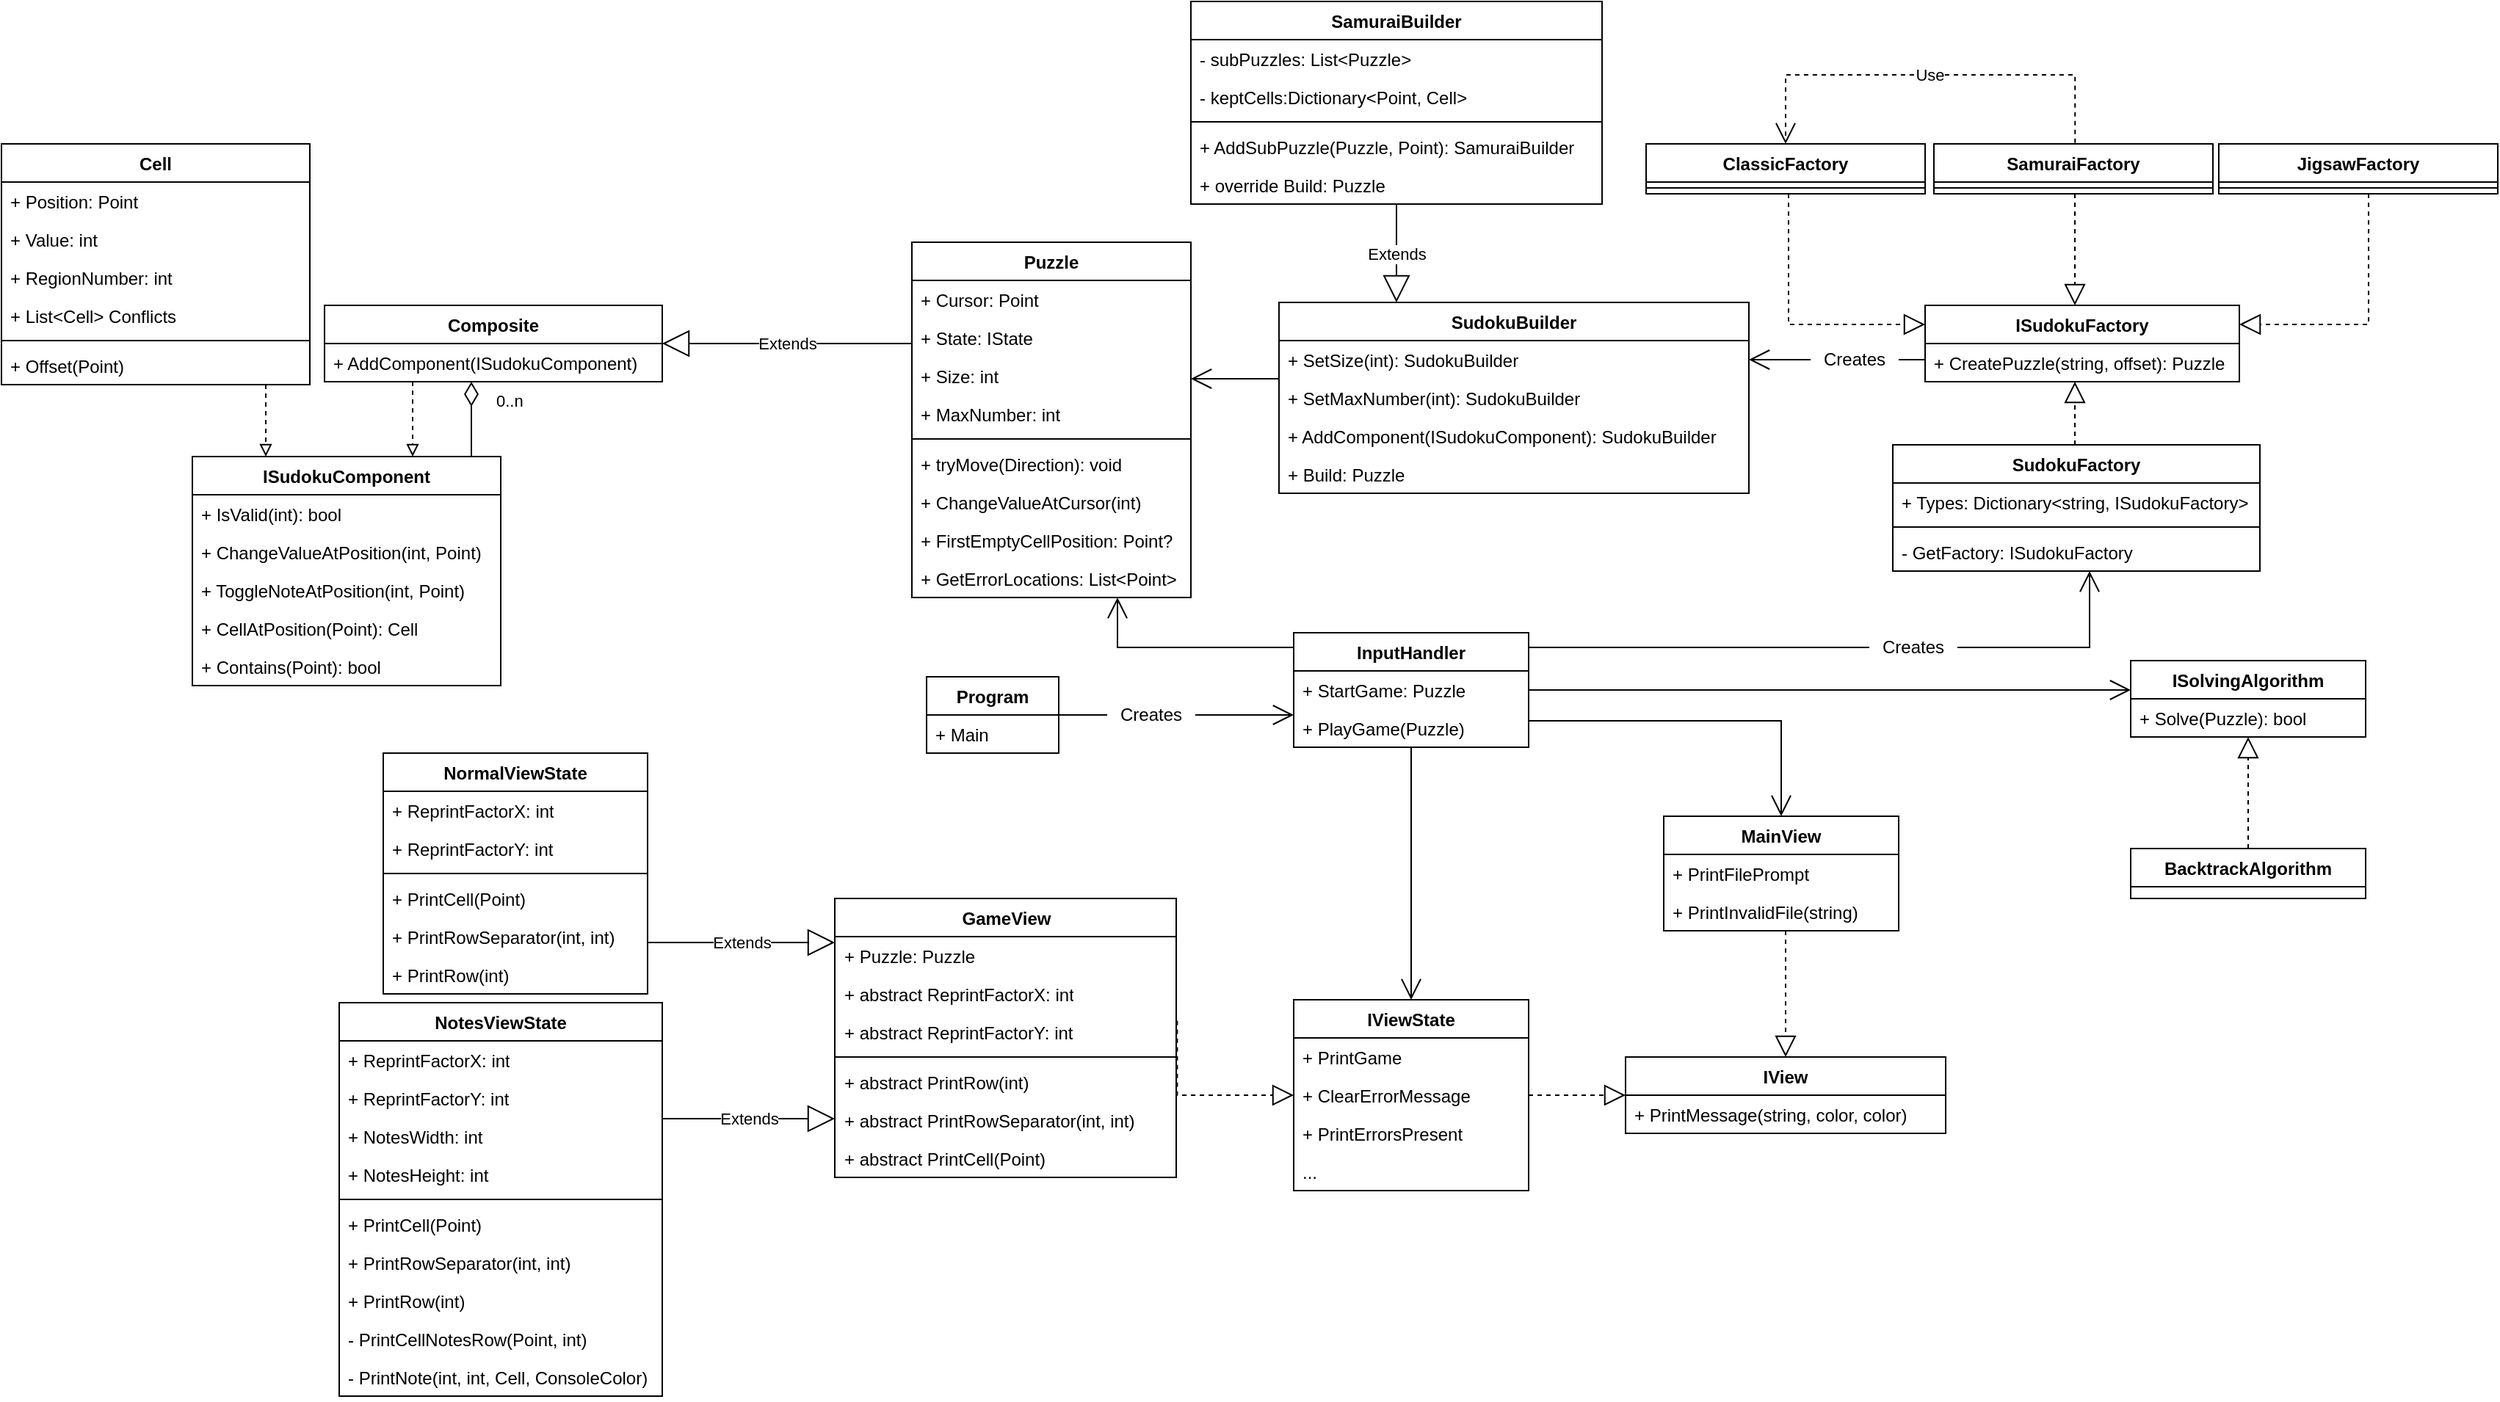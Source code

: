 <mxfile version="21.3.7" type="github">
  <diagram id="LWPgg448hWrqWxRHfcQB" name="Page-1">
    <mxGraphModel dx="1434" dy="782" grid="1" gridSize="10" guides="1" tooltips="1" connect="1" arrows="1" fold="1" page="1" pageScale="1" pageWidth="827" pageHeight="1169" math="0" shadow="0">
      <root>
        <mxCell id="0" />
        <mxCell id="1" parent="0" />
        <mxCell id="wv0B674s6KbmI-BLAxvP-12" style="edgeStyle=orthogonalEdgeStyle;rounded=0;orthogonalLoop=1;jettySize=auto;html=1;endArrow=block;endFill=0;dashed=1;" parent="1" source="wv0B674s6KbmI-BLAxvP-3" target="Mnu8iTpebLWT72f7KHoX-3" edge="1">
          <mxGeometry relative="1" as="geometry">
            <Array as="points">
              <mxPoint x="280" y="460" />
              <mxPoint x="280" y="460" />
            </Array>
          </mxGeometry>
        </mxCell>
        <mxCell id="wv0B674s6KbmI-BLAxvP-3" value="Cell" style="swimlane;fontStyle=1;align=center;verticalAlign=top;childLayout=stackLayout;horizontal=1;startSize=26;horizontalStack=0;resizeParent=1;resizeParentMax=0;resizeLast=0;collapsible=1;marginBottom=0;" parent="1" vertex="1">
          <mxGeometry x="100" y="257" width="210" height="164" as="geometry" />
        </mxCell>
        <mxCell id="wv0B674s6KbmI-BLAxvP-34" value="+ Position: Point" style="text;strokeColor=none;fillColor=none;align=left;verticalAlign=top;spacingLeft=4;spacingRight=4;overflow=hidden;rotatable=0;points=[[0,0.5],[1,0.5]];portConstraint=eastwest;" parent="wv0B674s6KbmI-BLAxvP-3" vertex="1">
          <mxGeometry y="26" width="210" height="26" as="geometry" />
        </mxCell>
        <mxCell id="wv0B674s6KbmI-BLAxvP-4" value="+ Value: int" style="text;strokeColor=none;fillColor=none;align=left;verticalAlign=top;spacingLeft=4;spacingRight=4;overflow=hidden;rotatable=0;points=[[0,0.5],[1,0.5]];portConstraint=eastwest;" parent="wv0B674s6KbmI-BLAxvP-3" vertex="1">
          <mxGeometry y="52" width="210" height="26" as="geometry" />
        </mxCell>
        <mxCell id="Mnu8iTpebLWT72f7KHoX-54" value="+ RegionNumber: int" style="text;strokeColor=none;fillColor=none;align=left;verticalAlign=top;spacingLeft=4;spacingRight=4;overflow=hidden;rotatable=0;points=[[0,0.5],[1,0.5]];portConstraint=eastwest;" parent="wv0B674s6KbmI-BLAxvP-3" vertex="1">
          <mxGeometry y="78" width="210" height="26" as="geometry" />
        </mxCell>
        <mxCell id="Mnu8iTpebLWT72f7KHoX-55" value="+ List&lt;Cell&gt; Conflicts" style="text;strokeColor=none;fillColor=none;align=left;verticalAlign=top;spacingLeft=4;spacingRight=4;overflow=hidden;rotatable=0;points=[[0,0.5],[1,0.5]];portConstraint=eastwest;" parent="wv0B674s6KbmI-BLAxvP-3" vertex="1">
          <mxGeometry y="104" width="210" height="26" as="geometry" />
        </mxCell>
        <mxCell id="wv0B674s6KbmI-BLAxvP-5" value="" style="line;strokeWidth=1;fillColor=none;align=left;verticalAlign=middle;spacingTop=-1;spacingLeft=3;spacingRight=3;rotatable=0;labelPosition=right;points=[];portConstraint=eastwest;strokeColor=inherit;" parent="wv0B674s6KbmI-BLAxvP-3" vertex="1">
          <mxGeometry y="130" width="210" height="8" as="geometry" />
        </mxCell>
        <mxCell id="7_aqRoc3MftlOMD9AZgL-31" value="+ Offset(Point)" style="text;strokeColor=none;fillColor=none;align=left;verticalAlign=top;spacingLeft=4;spacingRight=4;overflow=hidden;rotatable=0;points=[[0,0.5],[1,0.5]];portConstraint=eastwest;" parent="wv0B674s6KbmI-BLAxvP-3" vertex="1">
          <mxGeometry y="138" width="210" height="26" as="geometry" />
        </mxCell>
        <mxCell id="wv0B674s6KbmI-BLAxvP-18" style="edgeStyle=orthogonalEdgeStyle;rounded=0;orthogonalLoop=1;jettySize=auto;html=1;dashed=1;endArrow=block;endFill=0;" parent="1" source="wv0B674s6KbmI-BLAxvP-14" target="Mnu8iTpebLWT72f7KHoX-3" edge="1">
          <mxGeometry relative="1" as="geometry">
            <Array as="points">
              <mxPoint x="380" y="430" />
              <mxPoint x="380" y="430" />
            </Array>
          </mxGeometry>
        </mxCell>
        <mxCell id="wv0B674s6KbmI-BLAxvP-14" value="Composite" style="swimlane;fontStyle=1;align=center;verticalAlign=top;childLayout=stackLayout;horizontal=1;startSize=26;horizontalStack=0;resizeParent=1;resizeParentMax=0;resizeLast=0;collapsible=1;marginBottom=0;" parent="1" vertex="1">
          <mxGeometry x="320" y="367" width="230" height="52" as="geometry" />
        </mxCell>
        <mxCell id="Mnu8iTpebLWT72f7KHoX-51" value="+ AddComponent(ISudokuComponent)" style="text;strokeColor=none;fillColor=none;align=left;verticalAlign=top;spacingLeft=4;spacingRight=4;overflow=hidden;rotatable=0;points=[[0,0.5],[1,0.5]];portConstraint=eastwest;" parent="wv0B674s6KbmI-BLAxvP-14" vertex="1">
          <mxGeometry y="26" width="230" height="26" as="geometry" />
        </mxCell>
        <mxCell id="wv0B674s6KbmI-BLAxvP-26" value="Puzzle" style="swimlane;fontStyle=1;align=center;verticalAlign=top;childLayout=stackLayout;horizontal=1;startSize=26;horizontalStack=0;resizeParent=1;resizeParentMax=0;resizeLast=0;collapsible=1;marginBottom=0;" parent="1" vertex="1">
          <mxGeometry x="720" y="324" width="190" height="242" as="geometry" />
        </mxCell>
        <mxCell id="wv0B674s6KbmI-BLAxvP-27" value="+ Cursor: Point" style="text;strokeColor=none;fillColor=none;align=left;verticalAlign=top;spacingLeft=4;spacingRight=4;overflow=hidden;rotatable=0;points=[[0,0.5],[1,0.5]];portConstraint=eastwest;" parent="wv0B674s6KbmI-BLAxvP-26" vertex="1">
          <mxGeometry y="26" width="190" height="26" as="geometry" />
        </mxCell>
        <mxCell id="itnUqNmYD6HMZ3Aa02fd-5" value="+ State: IState" style="text;strokeColor=none;fillColor=none;align=left;verticalAlign=top;spacingLeft=4;spacingRight=4;overflow=hidden;rotatable=0;points=[[0,0.5],[1,0.5]];portConstraint=eastwest;" parent="wv0B674s6KbmI-BLAxvP-26" vertex="1">
          <mxGeometry y="52" width="190" height="26" as="geometry" />
        </mxCell>
        <mxCell id="Mnu8iTpebLWT72f7KHoX-17" value="+ Size: int" style="text;strokeColor=none;fillColor=none;align=left;verticalAlign=top;spacingLeft=4;spacingRight=4;overflow=hidden;rotatable=0;points=[[0,0.5],[1,0.5]];portConstraint=eastwest;" parent="wv0B674s6KbmI-BLAxvP-26" vertex="1">
          <mxGeometry y="78" width="190" height="26" as="geometry" />
        </mxCell>
        <mxCell id="7_aqRoc3MftlOMD9AZgL-27" value="+ MaxNumber: int" style="text;strokeColor=none;fillColor=none;align=left;verticalAlign=top;spacingLeft=4;spacingRight=4;overflow=hidden;rotatable=0;points=[[0,0.5],[1,0.5]];portConstraint=eastwest;" parent="wv0B674s6KbmI-BLAxvP-26" vertex="1">
          <mxGeometry y="104" width="190" height="26" as="geometry" />
        </mxCell>
        <mxCell id="wv0B674s6KbmI-BLAxvP-28" value="" style="line;strokeWidth=1;fillColor=none;align=left;verticalAlign=middle;spacingTop=-1;spacingLeft=3;spacingRight=3;rotatable=0;labelPosition=right;points=[];portConstraint=eastwest;strokeColor=inherit;" parent="wv0B674s6KbmI-BLAxvP-26" vertex="1">
          <mxGeometry y="130" width="190" height="8" as="geometry" />
        </mxCell>
        <mxCell id="wv0B674s6KbmI-BLAxvP-32" value="+ tryMove(Direction): void" style="text;strokeColor=none;fillColor=none;align=left;verticalAlign=top;spacingLeft=4;spacingRight=4;overflow=hidden;rotatable=0;points=[[0,0.5],[1,0.5]];portConstraint=eastwest;" parent="wv0B674s6KbmI-BLAxvP-26" vertex="1">
          <mxGeometry y="138" width="190" height="26" as="geometry" />
        </mxCell>
        <mxCell id="wv0B674s6KbmI-BLAxvP-29" value="+ ChangeValueAtCursor(int)" style="text;strokeColor=none;fillColor=none;align=left;verticalAlign=top;spacingLeft=4;spacingRight=4;overflow=hidden;rotatable=0;points=[[0,0.5],[1,0.5]];portConstraint=eastwest;" parent="wv0B674s6KbmI-BLAxvP-26" vertex="1">
          <mxGeometry y="164" width="190" height="26" as="geometry" />
        </mxCell>
        <mxCell id="Mnu8iTpebLWT72f7KHoX-15" value="+ FirstEmptyCellPosition: Point?" style="text;strokeColor=none;fillColor=none;align=left;verticalAlign=top;spacingLeft=4;spacingRight=4;overflow=hidden;rotatable=0;points=[[0,0.5],[1,0.5]];portConstraint=eastwest;" parent="wv0B674s6KbmI-BLAxvP-26" vertex="1">
          <mxGeometry y="190" width="190" height="26" as="geometry" />
        </mxCell>
        <mxCell id="7_aqRoc3MftlOMD9AZgL-29" value="+ GetErrorLocations: List&lt;Point&gt;" style="text;strokeColor=none;fillColor=none;align=left;verticalAlign=top;spacingLeft=4;spacingRight=4;overflow=hidden;rotatable=0;points=[[0,0.5],[1,0.5]];portConstraint=eastwest;" parent="wv0B674s6KbmI-BLAxvP-26" vertex="1">
          <mxGeometry y="216" width="190" height="26" as="geometry" />
        </mxCell>
        <mxCell id="wv0B674s6KbmI-BLAxvP-30" value="Extends" style="endArrow=block;endSize=16;endFill=0;html=1;rounded=0;edgeStyle=orthogonalEdgeStyle;" parent="1" source="wv0B674s6KbmI-BLAxvP-26" target="wv0B674s6KbmI-BLAxvP-14" edge="1">
          <mxGeometry width="160" relative="1" as="geometry">
            <mxPoint x="330" y="400" as="sourcePoint" />
            <mxPoint x="490" y="400" as="targetPoint" />
            <Array as="points">
              <mxPoint x="650" y="393" />
              <mxPoint x="650" y="393" />
            </Array>
          </mxGeometry>
        </mxCell>
        <mxCell id="wv0B674s6KbmI-BLAxvP-36" value="ClassicFactory" style="swimlane;fontStyle=1;align=center;verticalAlign=top;childLayout=stackLayout;horizontal=1;startSize=26;horizontalStack=0;resizeParent=1;resizeParentMax=0;resizeLast=0;collapsible=1;marginBottom=0;" parent="1" vertex="1">
          <mxGeometry x="1220" y="257" width="190" height="34" as="geometry" />
        </mxCell>
        <mxCell id="wv0B674s6KbmI-BLAxvP-38" value="" style="line;strokeWidth=1;fillColor=none;align=left;verticalAlign=middle;spacingTop=-1;spacingLeft=3;spacingRight=3;rotatable=0;labelPosition=right;points=[];portConstraint=eastwest;strokeColor=inherit;" parent="wv0B674s6KbmI-BLAxvP-36" vertex="1">
          <mxGeometry y="26" width="190" height="8" as="geometry" />
        </mxCell>
        <mxCell id="wv0B674s6KbmI-BLAxvP-40" value="SamuraiFactory" style="swimlane;fontStyle=1;align=center;verticalAlign=top;childLayout=stackLayout;horizontal=1;startSize=26;horizontalStack=0;resizeParent=1;resizeParentMax=0;resizeLast=0;collapsible=1;marginBottom=0;" parent="1" vertex="1">
          <mxGeometry x="1416" y="257" width="190" height="34" as="geometry" />
        </mxCell>
        <mxCell id="wv0B674s6KbmI-BLAxvP-41" value="" style="line;strokeWidth=1;fillColor=none;align=left;verticalAlign=middle;spacingTop=-1;spacingLeft=3;spacingRight=3;rotatable=0;labelPosition=right;points=[];portConstraint=eastwest;strokeColor=inherit;" parent="wv0B674s6KbmI-BLAxvP-40" vertex="1">
          <mxGeometry y="26" width="190" height="8" as="geometry" />
        </mxCell>
        <mxCell id="wv0B674s6KbmI-BLAxvP-43" value="JigsawFactory" style="swimlane;fontStyle=1;align=center;verticalAlign=top;childLayout=stackLayout;horizontal=1;startSize=26;horizontalStack=0;resizeParent=1;resizeParentMax=0;resizeLast=0;collapsible=1;marginBottom=0;" parent="1" vertex="1">
          <mxGeometry x="1610" y="257" width="190" height="34" as="geometry" />
        </mxCell>
        <mxCell id="wv0B674s6KbmI-BLAxvP-44" value="" style="line;strokeWidth=1;fillColor=none;align=left;verticalAlign=middle;spacingTop=-1;spacingLeft=3;spacingRight=3;rotatable=0;labelPosition=right;points=[];portConstraint=eastwest;strokeColor=inherit;" parent="wv0B674s6KbmI-BLAxvP-43" vertex="1">
          <mxGeometry y="26" width="190" height="8" as="geometry" />
        </mxCell>
        <mxCell id="wv0B674s6KbmI-BLAxvP-46" value="SudokuFactory" style="swimlane;fontStyle=1;align=center;verticalAlign=top;childLayout=stackLayout;horizontal=1;startSize=26;horizontalStack=0;resizeParent=1;resizeParentMax=0;resizeLast=0;collapsible=1;marginBottom=0;" parent="1" vertex="1">
          <mxGeometry x="1388" y="462" width="250" height="86" as="geometry" />
        </mxCell>
        <mxCell id="wv0B674s6KbmI-BLAxvP-47" value="+ Types: Dictionary&lt;string, ISudokuFactory&gt;" style="text;strokeColor=none;fillColor=none;align=left;verticalAlign=top;spacingLeft=4;spacingRight=4;overflow=hidden;rotatable=0;points=[[0,0.5],[1,0.5]];portConstraint=eastwest;" parent="wv0B674s6KbmI-BLAxvP-46" vertex="1">
          <mxGeometry y="26" width="250" height="26" as="geometry" />
        </mxCell>
        <mxCell id="wv0B674s6KbmI-BLAxvP-48" value="" style="line;strokeWidth=1;fillColor=none;align=left;verticalAlign=middle;spacingTop=-1;spacingLeft=3;spacingRight=3;rotatable=0;labelPosition=right;points=[];portConstraint=eastwest;strokeColor=inherit;" parent="wv0B674s6KbmI-BLAxvP-46" vertex="1">
          <mxGeometry y="52" width="250" height="8" as="geometry" />
        </mxCell>
        <mxCell id="wv0B674s6KbmI-BLAxvP-49" value="- GetFactory: ISudokuFactory" style="text;strokeColor=none;fillColor=none;align=left;verticalAlign=top;spacingLeft=4;spacingRight=4;overflow=hidden;rotatable=0;points=[[0,0.5],[1,0.5]];portConstraint=eastwest;" parent="wv0B674s6KbmI-BLAxvP-46" vertex="1">
          <mxGeometry y="60" width="250" height="26" as="geometry" />
        </mxCell>
        <mxCell id="Mnu8iTpebLWT72f7KHoX-3" value="ISudokuComponent" style="swimlane;fontStyle=1;align=center;verticalAlign=top;childLayout=stackLayout;horizontal=1;startSize=26;horizontalStack=0;resizeParent=1;resizeParentMax=0;resizeLast=0;collapsible=1;marginBottom=0;strokeColor=default;" parent="1" vertex="1">
          <mxGeometry x="230" y="470" width="210" height="156" as="geometry">
            <mxRectangle x="530" y="160" width="150" height="40" as="alternateBounds" />
          </mxGeometry>
        </mxCell>
        <mxCell id="Mnu8iTpebLWT72f7KHoX-6" value="+ IsValid(int): bool" style="text;strokeColor=none;fillColor=none;align=left;verticalAlign=top;spacingLeft=4;spacingRight=4;overflow=hidden;rotatable=0;points=[[0,0.5],[1,0.5]];portConstraint=eastwest;" parent="Mnu8iTpebLWT72f7KHoX-3" vertex="1">
          <mxGeometry y="26" width="210" height="26" as="geometry" />
        </mxCell>
        <mxCell id="Mnu8iTpebLWT72f7KHoX-11" value="+ ChangeValueAtPosition(int, Point)" style="text;strokeColor=none;fillColor=none;align=left;verticalAlign=top;spacingLeft=4;spacingRight=4;overflow=hidden;rotatable=0;points=[[0,0.5],[1,0.5]];portConstraint=eastwest;" parent="Mnu8iTpebLWT72f7KHoX-3" vertex="1">
          <mxGeometry y="52" width="210" height="26" as="geometry" />
        </mxCell>
        <mxCell id="Mnu8iTpebLWT72f7KHoX-58" value="+ ToggleNoteAtPosition(int, Point)" style="text;strokeColor=none;fillColor=none;align=left;verticalAlign=top;spacingLeft=4;spacingRight=4;overflow=hidden;rotatable=0;points=[[0,0.5],[1,0.5]];portConstraint=eastwest;" parent="Mnu8iTpebLWT72f7KHoX-3" vertex="1">
          <mxGeometry y="78" width="210" height="26" as="geometry" />
        </mxCell>
        <mxCell id="Mnu8iTpebLWT72f7KHoX-13" value="+ CellAtPosition(Point): Cell" style="text;strokeColor=none;fillColor=none;align=left;verticalAlign=top;spacingLeft=4;spacingRight=4;overflow=hidden;rotatable=0;points=[[0,0.5],[1,0.5]];portConstraint=eastwest;" parent="Mnu8iTpebLWT72f7KHoX-3" vertex="1">
          <mxGeometry y="104" width="210" height="26" as="geometry" />
        </mxCell>
        <mxCell id="Mnu8iTpebLWT72f7KHoX-14" value="+ Contains(Point): bool" style="text;strokeColor=none;fillColor=none;align=left;verticalAlign=top;spacingLeft=4;spacingRight=4;overflow=hidden;rotatable=0;points=[[0,0.5],[1,0.5]];portConstraint=eastwest;" parent="Mnu8iTpebLWT72f7KHoX-3" vertex="1">
          <mxGeometry y="130" width="210" height="26" as="geometry" />
        </mxCell>
        <mxCell id="Mnu8iTpebLWT72f7KHoX-20" value="InputHandler" style="swimlane;fontStyle=1;align=center;verticalAlign=top;childLayout=stackLayout;horizontal=1;startSize=26;horizontalStack=0;resizeParent=1;resizeParentMax=0;resizeLast=0;collapsible=1;marginBottom=0;strokeColor=default;" parent="1" vertex="1">
          <mxGeometry x="980" y="590" width="160" height="78" as="geometry" />
        </mxCell>
        <mxCell id="Mnu8iTpebLWT72f7KHoX-23" value="+ StartGame: Puzzle" style="text;strokeColor=none;fillColor=none;align=left;verticalAlign=top;spacingLeft=4;spacingRight=4;overflow=hidden;rotatable=0;points=[[0,0.5],[1,0.5]];portConstraint=eastwest;" parent="Mnu8iTpebLWT72f7KHoX-20" vertex="1">
          <mxGeometry y="26" width="160" height="26" as="geometry" />
        </mxCell>
        <mxCell id="Mnu8iTpebLWT72f7KHoX-38" value="+ PlayGame(Puzzle)" style="text;strokeColor=none;fillColor=none;align=left;verticalAlign=top;spacingLeft=4;spacingRight=4;overflow=hidden;rotatable=0;points=[[0,0.5],[1,0.5]];portConstraint=eastwest;" parent="Mnu8iTpebLWT72f7KHoX-20" vertex="1">
          <mxGeometry y="52" width="160" height="26" as="geometry" />
        </mxCell>
        <mxCell id="Mnu8iTpebLWT72f7KHoX-24" value="" style="endArrow=none;html=1;endSize=12;startArrow=diamondThin;startSize=14;startFill=0;edgeStyle=orthogonalEdgeStyle;rounded=0;endFill=0;" parent="1" source="wv0B674s6KbmI-BLAxvP-14" target="Mnu8iTpebLWT72f7KHoX-3" edge="1">
          <mxGeometry relative="1" as="geometry">
            <mxPoint x="520" y="290" as="sourcePoint" />
            <mxPoint x="680" y="290" as="targetPoint" />
            <Array as="points">
              <mxPoint x="420" y="440" />
              <mxPoint x="420" y="440" />
            </Array>
          </mxGeometry>
        </mxCell>
        <mxCell id="Mnu8iTpebLWT72f7KHoX-25" value="0..n" style="edgeLabel;resizable=0;html=1;align=left;verticalAlign=top;strokeColor=default;" parent="Mnu8iTpebLWT72f7KHoX-24" connectable="0" vertex="1">
          <mxGeometry x="-1" relative="1" as="geometry">
            <mxPoint x="15" as="offset" />
          </mxGeometry>
        </mxCell>
        <mxCell id="Mnu8iTpebLWT72f7KHoX-27" value="Program" style="swimlane;fontStyle=1;align=center;verticalAlign=top;childLayout=stackLayout;horizontal=1;startSize=26;horizontalStack=0;resizeParent=1;resizeParentMax=0;resizeLast=0;collapsible=1;marginBottom=0;strokeColor=default;" parent="1" vertex="1">
          <mxGeometry x="730" y="620" width="90" height="52" as="geometry" />
        </mxCell>
        <mxCell id="Mnu8iTpebLWT72f7KHoX-30" value="+ Main" style="text;strokeColor=none;fillColor=none;align=left;verticalAlign=top;spacingLeft=4;spacingRight=4;overflow=hidden;rotatable=0;points=[[0,0.5],[1,0.5]];portConstraint=eastwest;" parent="Mnu8iTpebLWT72f7KHoX-27" vertex="1">
          <mxGeometry y="26" width="90" height="26" as="geometry" />
        </mxCell>
        <mxCell id="Mnu8iTpebLWT72f7KHoX-31" value="" style="endArrow=open;endFill=1;endSize=12;html=1;rounded=0;edgeStyle=orthogonalEdgeStyle;startArrow=none;" parent="1" source="Mnu8iTpebLWT72f7KHoX-32" target="Mnu8iTpebLWT72f7KHoX-20" edge="1">
          <mxGeometry width="160" relative="1" as="geometry">
            <mxPoint x="853" y="408" as="sourcePoint" />
            <mxPoint x="1013" y="408" as="targetPoint" />
            <Array as="points">
              <mxPoint x="950" y="646" />
              <mxPoint x="950" y="646" />
            </Array>
          </mxGeometry>
        </mxCell>
        <mxCell id="Mnu8iTpebLWT72f7KHoX-32" value="Creates" style="text;html=1;strokeColor=none;fillColor=none;align=center;verticalAlign=middle;whiteSpace=wrap;rounded=0;" parent="1" vertex="1">
          <mxGeometry x="853" y="631" width="60" height="30" as="geometry" />
        </mxCell>
        <mxCell id="Mnu8iTpebLWT72f7KHoX-33" value="" style="endArrow=none;endFill=1;endSize=12;html=1;rounded=0;edgeStyle=orthogonalEdgeStyle;" parent="1" source="Mnu8iTpebLWT72f7KHoX-27" target="Mnu8iTpebLWT72f7KHoX-32" edge="1">
          <mxGeometry width="160" relative="1" as="geometry">
            <mxPoint x="820.0" y="646" as="sourcePoint" />
            <mxPoint x="943" y="646" as="targetPoint" />
          </mxGeometry>
        </mxCell>
        <mxCell id="Mnu8iTpebLWT72f7KHoX-34" value="" style="endArrow=open;endFill=1;endSize=12;html=1;rounded=0;edgeStyle=orthogonalEdgeStyle;startArrow=none;" parent="1" source="Mnu8iTpebLWT72f7KHoX-35" target="wv0B674s6KbmI-BLAxvP-46" edge="1">
          <mxGeometry width="160" relative="1" as="geometry">
            <mxPoint x="915" y="347" as="sourcePoint" />
            <mxPoint x="1020" y="585" as="targetPoint" />
            <Array as="points">
              <mxPoint x="1522" y="600" />
            </Array>
          </mxGeometry>
        </mxCell>
        <mxCell id="Mnu8iTpebLWT72f7KHoX-35" value="Creates" style="text;html=1;strokeColor=none;fillColor=none;align=center;verticalAlign=middle;whiteSpace=wrap;rounded=0;" parent="1" vertex="1">
          <mxGeometry x="1372" y="585" width="60" height="30" as="geometry" />
        </mxCell>
        <mxCell id="Mnu8iTpebLWT72f7KHoX-36" value="" style="endArrow=none;endFill=1;endSize=12;html=1;rounded=0;edgeStyle=orthogonalEdgeStyle;" parent="1" source="Mnu8iTpebLWT72f7KHoX-20" target="Mnu8iTpebLWT72f7KHoX-35" edge="1">
          <mxGeometry width="160" relative="1" as="geometry">
            <mxPoint x="720" y="585" as="sourcePoint" />
            <mxPoint x="843" y="585" as="targetPoint" />
            <Array as="points">
              <mxPoint x="1270" y="600" />
              <mxPoint x="1270" y="600" />
            </Array>
          </mxGeometry>
        </mxCell>
        <mxCell id="Mnu8iTpebLWT72f7KHoX-39" value="ISudokuFactory" style="swimlane;fontStyle=1;align=center;verticalAlign=top;childLayout=stackLayout;horizontal=1;startSize=26;horizontalStack=0;resizeParent=1;resizeParentMax=0;resizeLast=0;collapsible=1;marginBottom=0;strokeColor=default;" parent="1" vertex="1">
          <mxGeometry x="1410" y="367" width="214" height="52" as="geometry" />
        </mxCell>
        <mxCell id="Mnu8iTpebLWT72f7KHoX-42" value="+ CreatePuzzle(string, offset): Puzzle" style="text;strokeColor=none;fillColor=none;align=left;verticalAlign=top;spacingLeft=4;spacingRight=4;overflow=hidden;rotatable=0;points=[[0,0.5],[1,0.5]];portConstraint=eastwest;" parent="Mnu8iTpebLWT72f7KHoX-39" vertex="1">
          <mxGeometry y="26" width="214" height="26" as="geometry" />
        </mxCell>
        <mxCell id="Mnu8iTpebLWT72f7KHoX-43" value="" style="endArrow=block;dashed=1;endFill=0;endSize=12;html=1;rounded=0;edgeStyle=orthogonalEdgeStyle;" parent="1" source="wv0B674s6KbmI-BLAxvP-46" target="Mnu8iTpebLWT72f7KHoX-39" edge="1">
          <mxGeometry width="160" relative="1" as="geometry">
            <mxPoint x="1392" y="390" as="sourcePoint" />
            <mxPoint x="1552" y="390" as="targetPoint" />
            <Array as="points">
              <mxPoint x="1512" y="440" />
              <mxPoint x="1512" y="440" />
            </Array>
          </mxGeometry>
        </mxCell>
        <mxCell id="Mnu8iTpebLWT72f7KHoX-44" value="" style="endArrow=block;dashed=1;endFill=0;endSize=12;html=1;rounded=0;edgeStyle=orthogonalEdgeStyle;" parent="1" source="wv0B674s6KbmI-BLAxvP-36" target="Mnu8iTpebLWT72f7KHoX-39" edge="1">
          <mxGeometry width="160" relative="1" as="geometry">
            <mxPoint x="1523" y="472" as="sourcePoint" />
            <mxPoint x="1523" y="247" as="targetPoint" />
            <Array as="points">
              <mxPoint x="1317" y="380" />
            </Array>
          </mxGeometry>
        </mxCell>
        <mxCell id="Mnu8iTpebLWT72f7KHoX-45" value="" style="endArrow=block;dashed=1;endFill=0;endSize=12;html=1;rounded=0;edgeStyle=orthogonalEdgeStyle;" parent="1" source="wv0B674s6KbmI-BLAxvP-40" target="Mnu8iTpebLWT72f7KHoX-39" edge="1">
          <mxGeometry width="160" relative="1" as="geometry">
            <mxPoint x="1327" y="301" as="sourcePoint" />
            <mxPoint x="1437" y="390.0" as="targetPoint" />
            <Array as="points">
              <mxPoint x="1512" y="330" />
              <mxPoint x="1512" y="330" />
            </Array>
          </mxGeometry>
        </mxCell>
        <mxCell id="Mnu8iTpebLWT72f7KHoX-46" value="" style="endArrow=block;dashed=1;endFill=0;endSize=12;html=1;rounded=0;edgeStyle=orthogonalEdgeStyle;" parent="1" source="wv0B674s6KbmI-BLAxvP-43" target="Mnu8iTpebLWT72f7KHoX-39" edge="1">
          <mxGeometry width="160" relative="1" as="geometry">
            <mxPoint x="1327" y="301" as="sourcePoint" />
            <mxPoint x="1437" y="390.0" as="targetPoint" />
            <Array as="points">
              <mxPoint x="1712" y="380" />
            </Array>
          </mxGeometry>
        </mxCell>
        <mxCell id="Mnu8iTpebLWT72f7KHoX-47" value="" style="endArrow=open;endFill=1;endSize=12;html=1;rounded=0;edgeStyle=orthogonalEdgeStyle;startArrow=none;" parent="1" source="Mnu8iTpebLWT72f7KHoX-48" target="7_aqRoc3MftlOMD9AZgL-1" edge="1">
          <mxGeometry width="160" relative="1" as="geometry">
            <mxPoint x="538" y="105" as="sourcePoint" />
            <mxPoint x="1026" y="306" as="targetPoint" />
            <Array as="points">
              <mxPoint x="1030" y="404" />
              <mxPoint x="1030" y="404" />
            </Array>
          </mxGeometry>
        </mxCell>
        <mxCell id="Mnu8iTpebLWT72f7KHoX-48" value="Creates" style="text;html=1;strokeColor=none;fillColor=none;align=center;verticalAlign=middle;whiteSpace=wrap;rounded=0;" parent="1" vertex="1">
          <mxGeometry x="1332" y="389" width="60" height="30" as="geometry" />
        </mxCell>
        <mxCell id="Mnu8iTpebLWT72f7KHoX-49" value="" style="endArrow=none;endFill=1;endSize=12;html=1;rounded=0;edgeStyle=orthogonalEdgeStyle;" parent="1" source="Mnu8iTpebLWT72f7KHoX-39" target="Mnu8iTpebLWT72f7KHoX-48" edge="1">
          <mxGeometry width="160" relative="1" as="geometry">
            <mxPoint x="1172" y="404" as="sourcePoint" />
            <mxPoint x="900" y="343" as="targetPoint" />
            <Array as="points">
              <mxPoint x="1402" y="404" />
              <mxPoint x="1402" y="404" />
            </Array>
          </mxGeometry>
        </mxCell>
        <mxCell id="Mnu8iTpebLWT72f7KHoX-52" value="Use" style="endArrow=open;endSize=12;dashed=1;html=1;rounded=0;exitX=0.506;exitY=-0.019;exitDx=0;exitDy=0;entryX=0.5;entryY=0;entryDx=0;entryDy=0;edgeStyle=orthogonalEdgeStyle;exitPerimeter=0;" parent="1" source="wv0B674s6KbmI-BLAxvP-40" target="wv0B674s6KbmI-BLAxvP-36" edge="1">
          <mxGeometry width="160" relative="1" as="geometry">
            <mxPoint x="1462" y="180" as="sourcePoint" />
            <mxPoint x="1622" y="180" as="targetPoint" />
            <Array as="points">
              <mxPoint x="1512" y="210" />
              <mxPoint x="1315" y="210" />
            </Array>
          </mxGeometry>
        </mxCell>
        <mxCell id="vMuRzyCb3wxCv4aCkWNk-3" value="NormalViewState" style="swimlane;fontStyle=1;align=center;verticalAlign=top;childLayout=stackLayout;horizontal=1;startSize=26;horizontalStack=0;resizeParent=1;resizeParentMax=0;resizeLast=0;collapsible=1;marginBottom=0;whiteSpace=wrap;html=1;" parent="1" vertex="1">
          <mxGeometry x="360" y="672" width="180" height="164" as="geometry" />
        </mxCell>
        <mxCell id="vMuRzyCb3wxCv4aCkWNk-4" value="+ ReprintFactorX: int" style="text;strokeColor=none;fillColor=none;align=left;verticalAlign=top;spacingLeft=4;spacingRight=4;overflow=hidden;rotatable=0;points=[[0,0.5],[1,0.5]];portConstraint=eastwest;whiteSpace=wrap;html=1;" parent="vMuRzyCb3wxCv4aCkWNk-3" vertex="1">
          <mxGeometry y="26" width="180" height="26" as="geometry" />
        </mxCell>
        <mxCell id="vMuRzyCb3wxCv4aCkWNk-8" value="+ ReprintFactorY: int" style="text;strokeColor=none;fillColor=none;align=left;verticalAlign=top;spacingLeft=4;spacingRight=4;overflow=hidden;rotatable=0;points=[[0,0.5],[1,0.5]];portConstraint=eastwest;whiteSpace=wrap;html=1;" parent="vMuRzyCb3wxCv4aCkWNk-3" vertex="1">
          <mxGeometry y="52" width="180" height="26" as="geometry" />
        </mxCell>
        <mxCell id="vMuRzyCb3wxCv4aCkWNk-5" value="" style="line;strokeWidth=1;fillColor=none;align=left;verticalAlign=middle;spacingTop=-1;spacingLeft=3;spacingRight=3;rotatable=0;labelPosition=right;points=[];portConstraint=eastwest;strokeColor=inherit;" parent="vMuRzyCb3wxCv4aCkWNk-3" vertex="1">
          <mxGeometry y="78" width="180" height="8" as="geometry" />
        </mxCell>
        <mxCell id="vMuRzyCb3wxCv4aCkWNk-6" value="+ PrintCell(Point)&lt;br&gt;" style="text;strokeColor=none;fillColor=none;align=left;verticalAlign=top;spacingLeft=4;spacingRight=4;overflow=hidden;rotatable=0;points=[[0,0.5],[1,0.5]];portConstraint=eastwest;whiteSpace=wrap;html=1;" parent="vMuRzyCb3wxCv4aCkWNk-3" vertex="1">
          <mxGeometry y="86" width="180" height="26" as="geometry" />
        </mxCell>
        <mxCell id="vMuRzyCb3wxCv4aCkWNk-9" value="+ PrintRowSeparator(int, int)" style="text;strokeColor=none;fillColor=none;align=left;verticalAlign=top;spacingLeft=4;spacingRight=4;overflow=hidden;rotatable=0;points=[[0,0.5],[1,0.5]];portConstraint=eastwest;whiteSpace=wrap;html=1;" parent="vMuRzyCb3wxCv4aCkWNk-3" vertex="1">
          <mxGeometry y="112" width="180" height="26" as="geometry" />
        </mxCell>
        <mxCell id="vMuRzyCb3wxCv4aCkWNk-10" value="+ PrintRow(int)" style="text;strokeColor=none;fillColor=none;align=left;verticalAlign=top;spacingLeft=4;spacingRight=4;overflow=hidden;rotatable=0;points=[[0,0.5],[1,0.5]];portConstraint=eastwest;whiteSpace=wrap;html=1;" parent="vMuRzyCb3wxCv4aCkWNk-3" vertex="1">
          <mxGeometry y="138" width="180" height="26" as="geometry" />
        </mxCell>
        <mxCell id="vMuRzyCb3wxCv4aCkWNk-11" value="NotesViewState" style="swimlane;fontStyle=1;align=center;verticalAlign=top;childLayout=stackLayout;horizontal=1;startSize=26;horizontalStack=0;resizeParent=1;resizeParentMax=0;resizeLast=0;collapsible=1;marginBottom=0;whiteSpace=wrap;html=1;" parent="1" vertex="1">
          <mxGeometry x="330" y="842" width="220" height="268" as="geometry" />
        </mxCell>
        <mxCell id="vMuRzyCb3wxCv4aCkWNk-12" value="+ ReprintFactorX: int" style="text;strokeColor=none;fillColor=none;align=left;verticalAlign=top;spacingLeft=4;spacingRight=4;overflow=hidden;rotatable=0;points=[[0,0.5],[1,0.5]];portConstraint=eastwest;whiteSpace=wrap;html=1;" parent="vMuRzyCb3wxCv4aCkWNk-11" vertex="1">
          <mxGeometry y="26" width="220" height="26" as="geometry" />
        </mxCell>
        <mxCell id="vMuRzyCb3wxCv4aCkWNk-13" value="+ ReprintFactorY: int" style="text;strokeColor=none;fillColor=none;align=left;verticalAlign=top;spacingLeft=4;spacingRight=4;overflow=hidden;rotatable=0;points=[[0,0.5],[1,0.5]];portConstraint=eastwest;whiteSpace=wrap;html=1;" parent="vMuRzyCb3wxCv4aCkWNk-11" vertex="1">
          <mxGeometry y="52" width="220" height="26" as="geometry" />
        </mxCell>
        <mxCell id="vMuRzyCb3wxCv4aCkWNk-18" value="+ NotesWidth: int&lt;span style=&quot;white-space: pre;&quot;&gt;&#x9;&lt;/span&gt;&lt;span style=&quot;white-space: pre;&quot;&gt;&#x9;&lt;/span&gt;" style="text;strokeColor=none;fillColor=none;align=left;verticalAlign=top;spacingLeft=4;spacingRight=4;overflow=hidden;rotatable=0;points=[[0,0.5],[1,0.5]];portConstraint=eastwest;whiteSpace=wrap;html=1;" parent="vMuRzyCb3wxCv4aCkWNk-11" vertex="1">
          <mxGeometry y="78" width="220" height="26" as="geometry" />
        </mxCell>
        <mxCell id="vMuRzyCb3wxCv4aCkWNk-19" value="+ NotesHeight: int" style="text;strokeColor=none;fillColor=none;align=left;verticalAlign=top;spacingLeft=4;spacingRight=4;overflow=hidden;rotatable=0;points=[[0,0.5],[1,0.5]];portConstraint=eastwest;whiteSpace=wrap;html=1;" parent="vMuRzyCb3wxCv4aCkWNk-11" vertex="1">
          <mxGeometry y="104" width="220" height="26" as="geometry" />
        </mxCell>
        <mxCell id="vMuRzyCb3wxCv4aCkWNk-14" value="" style="line;strokeWidth=1;fillColor=none;align=left;verticalAlign=middle;spacingTop=-1;spacingLeft=3;spacingRight=3;rotatable=0;labelPosition=right;points=[];portConstraint=eastwest;strokeColor=inherit;" parent="vMuRzyCb3wxCv4aCkWNk-11" vertex="1">
          <mxGeometry y="130" width="220" height="8" as="geometry" />
        </mxCell>
        <mxCell id="vMuRzyCb3wxCv4aCkWNk-15" value="+ PrintCell(Point)&lt;br&gt;" style="text;strokeColor=none;fillColor=none;align=left;verticalAlign=top;spacingLeft=4;spacingRight=4;overflow=hidden;rotatable=0;points=[[0,0.5],[1,0.5]];portConstraint=eastwest;whiteSpace=wrap;html=1;" parent="vMuRzyCb3wxCv4aCkWNk-11" vertex="1">
          <mxGeometry y="138" width="220" height="26" as="geometry" />
        </mxCell>
        <mxCell id="vMuRzyCb3wxCv4aCkWNk-16" value="+ PrintRowSeparator(int, int)" style="text;strokeColor=none;fillColor=none;align=left;verticalAlign=top;spacingLeft=4;spacingRight=4;overflow=hidden;rotatable=0;points=[[0,0.5],[1,0.5]];portConstraint=eastwest;whiteSpace=wrap;html=1;" parent="vMuRzyCb3wxCv4aCkWNk-11" vertex="1">
          <mxGeometry y="164" width="220" height="26" as="geometry" />
        </mxCell>
        <mxCell id="vMuRzyCb3wxCv4aCkWNk-17" value="+ PrintRow(int)" style="text;strokeColor=none;fillColor=none;align=left;verticalAlign=top;spacingLeft=4;spacingRight=4;overflow=hidden;rotatable=0;points=[[0,0.5],[1,0.5]];portConstraint=eastwest;whiteSpace=wrap;html=1;" parent="vMuRzyCb3wxCv4aCkWNk-11" vertex="1">
          <mxGeometry y="190" width="220" height="26" as="geometry" />
        </mxCell>
        <mxCell id="vMuRzyCb3wxCv4aCkWNk-20" value="- PrintCellNotesRow(Point, int)" style="text;strokeColor=none;fillColor=none;align=left;verticalAlign=top;spacingLeft=4;spacingRight=4;overflow=hidden;rotatable=0;points=[[0,0.5],[1,0.5]];portConstraint=eastwest;whiteSpace=wrap;html=1;" parent="vMuRzyCb3wxCv4aCkWNk-11" vertex="1">
          <mxGeometry y="216" width="220" height="26" as="geometry" />
        </mxCell>
        <mxCell id="vMuRzyCb3wxCv4aCkWNk-21" value="- PrintNote(int, int, Cell, ConsoleColor)" style="text;strokeColor=none;fillColor=none;align=left;verticalAlign=top;spacingLeft=4;spacingRight=4;overflow=hidden;rotatable=0;points=[[0,0.5],[1,0.5]];portConstraint=eastwest;whiteSpace=wrap;html=1;" parent="vMuRzyCb3wxCv4aCkWNk-11" vertex="1">
          <mxGeometry y="242" width="220" height="26" as="geometry" />
        </mxCell>
        <mxCell id="vMuRzyCb3wxCv4aCkWNk-24" value="" style="endArrow=open;endFill=1;endSize=12;html=1;rounded=0;edgeStyle=orthogonalEdgeStyle;startArrow=none;" parent="1" source="Mnu8iTpebLWT72f7KHoX-20" target="7_aqRoc3MftlOMD9AZgL-8" edge="1">
          <mxGeometry width="160" relative="1" as="geometry">
            <mxPoint x="1020" y="820" as="sourcePoint" />
            <mxPoint x="1020" y="890" as="targetPoint" />
            <Array as="points">
              <mxPoint x="1060" y="820" />
              <mxPoint x="1060" y="820" />
            </Array>
          </mxGeometry>
        </mxCell>
        <mxCell id="vMuRzyCb3wxCv4aCkWNk-28" value="" style="endArrow=block;dashed=1;endFill=0;endSize=12;html=1;rounded=0;edgeStyle=orthogonalEdgeStyle;" parent="1" source="7_aqRoc3MftlOMD9AZgL-8" target="7_aqRoc3MftlOMD9AZgL-15" edge="1">
          <mxGeometry width="160" relative="1" as="geometry">
            <mxPoint x="1052.12" y="889.3" as="sourcePoint" />
            <mxPoint x="1186" y="810" as="targetPoint" />
            <Array as="points" />
          </mxGeometry>
        </mxCell>
        <mxCell id="vMuRzyCb3wxCv4aCkWNk-30" value="GameView" style="swimlane;fontStyle=1;align=center;verticalAlign=top;childLayout=stackLayout;horizontal=1;startSize=26;horizontalStack=0;resizeParent=1;resizeParentMax=0;resizeLast=0;collapsible=1;marginBottom=0;whiteSpace=wrap;html=1;" parent="1" vertex="1">
          <mxGeometry x="667.5" y="771" width="232.5" height="190" as="geometry" />
        </mxCell>
        <mxCell id="vMuRzyCb3wxCv4aCkWNk-31" value="+ Puzzle: Puzzle" style="text;strokeColor=none;fillColor=none;align=left;verticalAlign=top;spacingLeft=4;spacingRight=4;overflow=hidden;rotatable=0;points=[[0,0.5],[1,0.5]];portConstraint=eastwest;whiteSpace=wrap;html=1;" parent="vMuRzyCb3wxCv4aCkWNk-30" vertex="1">
          <mxGeometry y="26" width="232.5" height="26" as="geometry" />
        </mxCell>
        <mxCell id="vMuRzyCb3wxCv4aCkWNk-32" value="+ abstract ReprintFactorX: int" style="text;strokeColor=none;fillColor=none;align=left;verticalAlign=top;spacingLeft=4;spacingRight=4;overflow=hidden;rotatable=0;points=[[0,0.5],[1,0.5]];portConstraint=eastwest;whiteSpace=wrap;html=1;" parent="vMuRzyCb3wxCv4aCkWNk-30" vertex="1">
          <mxGeometry y="52" width="232.5" height="26" as="geometry" />
        </mxCell>
        <mxCell id="vMuRzyCb3wxCv4aCkWNk-37" value="+ abstract ReprintFactorY: int" style="text;strokeColor=none;fillColor=none;align=left;verticalAlign=top;spacingLeft=4;spacingRight=4;overflow=hidden;rotatable=0;points=[[0,0.5],[1,0.5]];portConstraint=eastwest;whiteSpace=wrap;html=1;" parent="vMuRzyCb3wxCv4aCkWNk-30" vertex="1">
          <mxGeometry y="78" width="232.5" height="26" as="geometry" />
        </mxCell>
        <mxCell id="vMuRzyCb3wxCv4aCkWNk-33" value="" style="line;strokeWidth=1;fillColor=none;align=left;verticalAlign=middle;spacingTop=-1;spacingLeft=3;spacingRight=3;rotatable=0;labelPosition=right;points=[];portConstraint=eastwest;strokeColor=inherit;" parent="vMuRzyCb3wxCv4aCkWNk-30" vertex="1">
          <mxGeometry y="104" width="232.5" height="8" as="geometry" />
        </mxCell>
        <mxCell id="vMuRzyCb3wxCv4aCkWNk-34" value="+ abstract PrintRow(int)" style="text;strokeColor=none;fillColor=none;align=left;verticalAlign=top;spacingLeft=4;spacingRight=4;overflow=hidden;rotatable=0;points=[[0,0.5],[1,0.5]];portConstraint=eastwest;whiteSpace=wrap;html=1;" parent="vMuRzyCb3wxCv4aCkWNk-30" vertex="1">
          <mxGeometry y="112" width="232.5" height="26" as="geometry" />
        </mxCell>
        <mxCell id="vMuRzyCb3wxCv4aCkWNk-35" value="+ abstract PrintRowSeparator(int, int)" style="text;strokeColor=none;fillColor=none;align=left;verticalAlign=top;spacingLeft=4;spacingRight=4;overflow=hidden;rotatable=0;points=[[0,0.5],[1,0.5]];portConstraint=eastwest;whiteSpace=wrap;html=1;" parent="vMuRzyCb3wxCv4aCkWNk-30" vertex="1">
          <mxGeometry y="138" width="232.5" height="26" as="geometry" />
        </mxCell>
        <mxCell id="vMuRzyCb3wxCv4aCkWNk-36" value="+ abstract PrintCell(Point)" style="text;strokeColor=none;fillColor=none;align=left;verticalAlign=top;spacingLeft=4;spacingRight=4;overflow=hidden;rotatable=0;points=[[0,0.5],[1,0.5]];portConstraint=eastwest;whiteSpace=wrap;html=1;" parent="vMuRzyCb3wxCv4aCkWNk-30" vertex="1">
          <mxGeometry y="164" width="232.5" height="26" as="geometry" />
        </mxCell>
        <mxCell id="vMuRzyCb3wxCv4aCkWNk-38" value="Extends" style="endArrow=block;endSize=16;endFill=0;html=1;rounded=0;edgeStyle=orthogonalEdgeStyle;" parent="1" source="vMuRzyCb3wxCv4aCkWNk-3" target="vMuRzyCb3wxCv4aCkWNk-30" edge="1">
          <mxGeometry width="160" relative="1" as="geometry">
            <mxPoint x="770" y="921" as="sourcePoint" />
            <mxPoint x="930" y="921" as="targetPoint" />
            <Array as="points">
              <mxPoint x="650" y="801" />
              <mxPoint x="650" y="801" />
            </Array>
          </mxGeometry>
        </mxCell>
        <mxCell id="vMuRzyCb3wxCv4aCkWNk-39" value="Extends" style="endArrow=block;endSize=16;endFill=0;html=1;rounded=0;edgeStyle=orthogonalEdgeStyle;" parent="1" source="vMuRzyCb3wxCv4aCkWNk-11" target="vMuRzyCb3wxCv4aCkWNk-30" edge="1">
          <mxGeometry width="160" relative="1" as="geometry">
            <mxPoint x="746" y="1073" as="sourcePoint" />
            <mxPoint x="859" y="961" as="targetPoint" />
            <Array as="points">
              <mxPoint x="630" y="921" />
              <mxPoint x="630" y="921" />
            </Array>
          </mxGeometry>
        </mxCell>
        <mxCell id="vMuRzyCb3wxCv4aCkWNk-40" value="" style="endArrow=block;dashed=1;endFill=0;endSize=12;html=1;rounded=0;edgeStyle=orthogonalEdgeStyle;exitX=1.003;exitY=0.205;exitDx=0;exitDy=0;exitPerimeter=0;" parent="1" source="vMuRzyCb3wxCv4aCkWNk-37" target="7_aqRoc3MftlOMD9AZgL-8" edge="1">
          <mxGeometry width="160" relative="1" as="geometry">
            <mxPoint x="910" y="920" as="sourcePoint" />
            <mxPoint x="965" y="913" as="targetPoint" />
            <Array as="points">
              <mxPoint x="901" y="905" />
            </Array>
          </mxGeometry>
        </mxCell>
        <mxCell id="7_aqRoc3MftlOMD9AZgL-1" value="SudokuBuilder" style="swimlane;fontStyle=1;align=center;verticalAlign=top;childLayout=stackLayout;horizontal=1;startSize=26;horizontalStack=0;resizeParent=1;resizeParentMax=0;resizeLast=0;collapsible=1;marginBottom=0;whiteSpace=wrap;html=1;" parent="1" vertex="1">
          <mxGeometry x="970" y="365" width="320" height="130" as="geometry" />
        </mxCell>
        <mxCell id="7_aqRoc3MftlOMD9AZgL-4" value="+ SetSize(int): SudokuBuilder" style="text;strokeColor=none;fillColor=none;align=left;verticalAlign=top;spacingLeft=4;spacingRight=4;overflow=hidden;rotatable=0;points=[[0,0.5],[1,0.5]];portConstraint=eastwest;whiteSpace=wrap;html=1;" parent="7_aqRoc3MftlOMD9AZgL-1" vertex="1">
          <mxGeometry y="26" width="320" height="26" as="geometry" />
        </mxCell>
        <mxCell id="7_aqRoc3MftlOMD9AZgL-28" value="+ SetMaxNumber(int): SudokuBuilder" style="text;strokeColor=none;fillColor=none;align=left;verticalAlign=top;spacingLeft=4;spacingRight=4;overflow=hidden;rotatable=0;points=[[0,0.5],[1,0.5]];portConstraint=eastwest;whiteSpace=wrap;html=1;" parent="7_aqRoc3MftlOMD9AZgL-1" vertex="1">
          <mxGeometry y="52" width="320" height="26" as="geometry" />
        </mxCell>
        <mxCell id="7_aqRoc3MftlOMD9AZgL-6" value="+ AddComponent(ISudokuComponent): SudokuBuilder" style="text;strokeColor=none;fillColor=none;align=left;verticalAlign=top;spacingLeft=4;spacingRight=4;overflow=hidden;rotatable=0;points=[[0,0.5],[1,0.5]];portConstraint=eastwest;whiteSpace=wrap;html=1;" parent="7_aqRoc3MftlOMD9AZgL-1" vertex="1">
          <mxGeometry y="78" width="320" height="26" as="geometry" />
        </mxCell>
        <mxCell id="7_aqRoc3MftlOMD9AZgL-7" value="+ Build: Puzzle" style="text;strokeColor=none;fillColor=none;align=left;verticalAlign=top;spacingLeft=4;spacingRight=4;overflow=hidden;rotatable=0;points=[[0,0.5],[1,0.5]];portConstraint=eastwest;whiteSpace=wrap;html=1;" parent="7_aqRoc3MftlOMD9AZgL-1" vertex="1">
          <mxGeometry y="104" width="320" height="26" as="geometry" />
        </mxCell>
        <mxCell id="7_aqRoc3MftlOMD9AZgL-5" value="" style="endArrow=open;endFill=1;endSize=12;html=1;rounded=0;edgeStyle=orthogonalEdgeStyle;" parent="1" source="7_aqRoc3MftlOMD9AZgL-1" target="wv0B674s6KbmI-BLAxvP-26" edge="1">
          <mxGeometry width="160" relative="1" as="geometry">
            <mxPoint x="1090" y="350" as="sourcePoint" />
            <mxPoint x="1250" y="350" as="targetPoint" />
            <Array as="points">
              <mxPoint x="940" y="417" />
              <mxPoint x="940" y="417" />
            </Array>
          </mxGeometry>
        </mxCell>
        <mxCell id="7_aqRoc3MftlOMD9AZgL-8" value="IViewState" style="swimlane;fontStyle=1;align=center;verticalAlign=top;childLayout=stackLayout;horizontal=1;startSize=26;horizontalStack=0;resizeParent=1;resizeParentMax=0;resizeLast=0;collapsible=1;marginBottom=0;whiteSpace=wrap;html=1;" parent="1" vertex="1">
          <mxGeometry x="980" y="840" width="160" height="130" as="geometry" />
        </mxCell>
        <mxCell id="7_aqRoc3MftlOMD9AZgL-11" value="+ PrintGame" style="text;strokeColor=none;fillColor=none;align=left;verticalAlign=top;spacingLeft=4;spacingRight=4;overflow=hidden;rotatable=0;points=[[0,0.5],[1,0.5]];portConstraint=eastwest;whiteSpace=wrap;html=1;" parent="7_aqRoc3MftlOMD9AZgL-8" vertex="1">
          <mxGeometry y="26" width="160" height="26" as="geometry" />
        </mxCell>
        <mxCell id="7_aqRoc3MftlOMD9AZgL-12" value="+ ClearErrorMessage" style="text;strokeColor=none;fillColor=none;align=left;verticalAlign=top;spacingLeft=4;spacingRight=4;overflow=hidden;rotatable=0;points=[[0,0.5],[1,0.5]];portConstraint=eastwest;whiteSpace=wrap;html=1;" parent="7_aqRoc3MftlOMD9AZgL-8" vertex="1">
          <mxGeometry y="52" width="160" height="26" as="geometry" />
        </mxCell>
        <mxCell id="7_aqRoc3MftlOMD9AZgL-13" value="+ PrintErrorsPresent" style="text;strokeColor=none;fillColor=none;align=left;verticalAlign=top;spacingLeft=4;spacingRight=4;overflow=hidden;rotatable=0;points=[[0,0.5],[1,0.5]];portConstraint=eastwest;whiteSpace=wrap;html=1;" parent="7_aqRoc3MftlOMD9AZgL-8" vertex="1">
          <mxGeometry y="78" width="160" height="26" as="geometry" />
        </mxCell>
        <mxCell id="7_aqRoc3MftlOMD9AZgL-14" value="..." style="text;strokeColor=none;fillColor=none;align=left;verticalAlign=top;spacingLeft=4;spacingRight=4;overflow=hidden;rotatable=0;points=[[0,0.5],[1,0.5]];portConstraint=eastwest;whiteSpace=wrap;html=1;" parent="7_aqRoc3MftlOMD9AZgL-8" vertex="1">
          <mxGeometry y="104" width="160" height="26" as="geometry" />
        </mxCell>
        <mxCell id="7_aqRoc3MftlOMD9AZgL-15" value="IView" style="swimlane;fontStyle=1;align=center;verticalAlign=top;childLayout=stackLayout;horizontal=1;startSize=26;horizontalStack=0;resizeParent=1;resizeParentMax=0;resizeLast=0;collapsible=1;marginBottom=0;whiteSpace=wrap;html=1;" parent="1" vertex="1">
          <mxGeometry x="1206" y="879" width="218" height="52" as="geometry" />
        </mxCell>
        <mxCell id="7_aqRoc3MftlOMD9AZgL-18" value="+ PrintMessage(string, color, color)" style="text;strokeColor=none;fillColor=none;align=left;verticalAlign=top;spacingLeft=4;spacingRight=4;overflow=hidden;rotatable=0;points=[[0,0.5],[1,0.5]];portConstraint=eastwest;whiteSpace=wrap;html=1;" parent="7_aqRoc3MftlOMD9AZgL-15" vertex="1">
          <mxGeometry y="26" width="218" height="26" as="geometry" />
        </mxCell>
        <mxCell id="7_aqRoc3MftlOMD9AZgL-19" value="" style="endArrow=open;endFill=1;endSize=12;html=1;rounded=0;edgeStyle=orthogonalEdgeStyle;" parent="1" source="Mnu8iTpebLWT72f7KHoX-20" target="wv0B674s6KbmI-BLAxvP-26" edge="1">
          <mxGeometry width="160" relative="1" as="geometry">
            <mxPoint x="910" y="580" as="sourcePoint" />
            <mxPoint x="1070" y="580" as="targetPoint" />
            <Array as="points">
              <mxPoint x="860" y="600" />
            </Array>
          </mxGeometry>
        </mxCell>
        <mxCell id="7_aqRoc3MftlOMD9AZgL-20" value="MainView" style="swimlane;fontStyle=1;align=center;verticalAlign=top;childLayout=stackLayout;horizontal=1;startSize=26;horizontalStack=0;resizeParent=1;resizeParentMax=0;resizeLast=0;collapsible=1;marginBottom=0;whiteSpace=wrap;html=1;" parent="1" vertex="1">
          <mxGeometry x="1232" y="715" width="160" height="78" as="geometry" />
        </mxCell>
        <mxCell id="7_aqRoc3MftlOMD9AZgL-23" value="+ PrintFilePrompt" style="text;strokeColor=none;fillColor=none;align=left;verticalAlign=top;spacingLeft=4;spacingRight=4;overflow=hidden;rotatable=0;points=[[0,0.5],[1,0.5]];portConstraint=eastwest;whiteSpace=wrap;html=1;" parent="7_aqRoc3MftlOMD9AZgL-20" vertex="1">
          <mxGeometry y="26" width="160" height="26" as="geometry" />
        </mxCell>
        <mxCell id="7_aqRoc3MftlOMD9AZgL-24" value="+ PrintInvalidFile(string)" style="text;strokeColor=none;fillColor=none;align=left;verticalAlign=top;spacingLeft=4;spacingRight=4;overflow=hidden;rotatable=0;points=[[0,0.5],[1,0.5]];portConstraint=eastwest;whiteSpace=wrap;html=1;" parent="7_aqRoc3MftlOMD9AZgL-20" vertex="1">
          <mxGeometry y="52" width="160" height="26" as="geometry" />
        </mxCell>
        <mxCell id="7_aqRoc3MftlOMD9AZgL-25" value="" style="endArrow=open;endFill=1;endSize=12;html=1;rounded=0;edgeStyle=orthogonalEdgeStyle;" parent="1" source="Mnu8iTpebLWT72f7KHoX-20" target="7_aqRoc3MftlOMD9AZgL-20" edge="1">
          <mxGeometry width="160" relative="1" as="geometry">
            <mxPoint x="1290" y="740" as="sourcePoint" />
            <mxPoint x="1450" y="740" as="targetPoint" />
            <Array as="points">
              <mxPoint x="1312" y="650" />
            </Array>
          </mxGeometry>
        </mxCell>
        <mxCell id="7_aqRoc3MftlOMD9AZgL-26" value="" style="endArrow=block;dashed=1;endFill=0;endSize=12;html=1;rounded=0;edgeStyle=orthogonalEdgeStyle;" parent="1" source="7_aqRoc3MftlOMD9AZgL-20" target="7_aqRoc3MftlOMD9AZgL-15" edge="1">
          <mxGeometry width="160" relative="1" as="geometry">
            <mxPoint x="1290" y="740" as="sourcePoint" />
            <mxPoint x="1450" y="740" as="targetPoint" />
            <Array as="points">
              <mxPoint x="1315" y="810" />
              <mxPoint x="1315" y="810" />
            </Array>
          </mxGeometry>
        </mxCell>
        <mxCell id="DPUpwveivwbNg5Jo7JVR-2" value="SamuraiBuilder" style="swimlane;fontStyle=1;align=center;verticalAlign=top;childLayout=stackLayout;horizontal=1;startSize=26;horizontalStack=0;resizeParent=1;resizeParentMax=0;resizeLast=0;collapsible=1;marginBottom=0;whiteSpace=wrap;html=1;" vertex="1" parent="1">
          <mxGeometry x="910" y="160" width="280" height="138" as="geometry" />
        </mxCell>
        <mxCell id="DPUpwveivwbNg5Jo7JVR-6" value="- subPuzzles: List&amp;lt;Puzzle&amp;gt;" style="text;strokeColor=none;fillColor=none;align=left;verticalAlign=top;spacingLeft=4;spacingRight=4;overflow=hidden;rotatable=0;points=[[0,0.5],[1,0.5]];portConstraint=eastwest;whiteSpace=wrap;html=1;" vertex="1" parent="DPUpwveivwbNg5Jo7JVR-2">
          <mxGeometry y="26" width="280" height="26" as="geometry" />
        </mxCell>
        <mxCell id="DPUpwveivwbNg5Jo7JVR-3" value="- keptCells:Dictionary&amp;lt;Point, Cell&amp;gt;" style="text;strokeColor=none;fillColor=none;align=left;verticalAlign=top;spacingLeft=4;spacingRight=4;overflow=hidden;rotatable=0;points=[[0,0.5],[1,0.5]];portConstraint=eastwest;whiteSpace=wrap;html=1;" vertex="1" parent="DPUpwveivwbNg5Jo7JVR-2">
          <mxGeometry y="52" width="280" height="26" as="geometry" />
        </mxCell>
        <mxCell id="DPUpwveivwbNg5Jo7JVR-4" value="" style="line;strokeWidth=1;fillColor=none;align=left;verticalAlign=middle;spacingTop=-1;spacingLeft=3;spacingRight=3;rotatable=0;labelPosition=right;points=[];portConstraint=eastwest;strokeColor=inherit;" vertex="1" parent="DPUpwveivwbNg5Jo7JVR-2">
          <mxGeometry y="78" width="280" height="8" as="geometry" />
        </mxCell>
        <mxCell id="DPUpwveivwbNg5Jo7JVR-5" value="+ AddSubPuzzle(Puzzle, Point): SamuraiBuilder" style="text;strokeColor=none;fillColor=none;align=left;verticalAlign=top;spacingLeft=4;spacingRight=4;overflow=hidden;rotatable=0;points=[[0,0.5],[1,0.5]];portConstraint=eastwest;whiteSpace=wrap;html=1;" vertex="1" parent="DPUpwveivwbNg5Jo7JVR-2">
          <mxGeometry y="86" width="280" height="26" as="geometry" />
        </mxCell>
        <mxCell id="DPUpwveivwbNg5Jo7JVR-8" value="+ override Build: Puzzle" style="text;strokeColor=none;fillColor=none;align=left;verticalAlign=top;spacingLeft=4;spacingRight=4;overflow=hidden;rotatable=0;points=[[0,0.5],[1,0.5]];portConstraint=eastwest;whiteSpace=wrap;html=1;" vertex="1" parent="DPUpwveivwbNg5Jo7JVR-2">
          <mxGeometry y="112" width="280" height="26" as="geometry" />
        </mxCell>
        <mxCell id="DPUpwveivwbNg5Jo7JVR-9" value="Extends" style="endArrow=block;endSize=16;endFill=0;html=1;rounded=0;edgeStyle=orthogonalEdgeStyle;" edge="1" parent="1" source="DPUpwveivwbNg5Jo7JVR-2" target="7_aqRoc3MftlOMD9AZgL-1">
          <mxGeometry width="160" relative="1" as="geometry">
            <mxPoint x="560" y="931" as="sourcePoint" />
            <mxPoint x="678" y="931" as="targetPoint" />
            <Array as="points">
              <mxPoint x="1050" y="370" />
              <mxPoint x="1050" y="370" />
            </Array>
          </mxGeometry>
        </mxCell>
        <mxCell id="DPUpwveivwbNg5Jo7JVR-10" value="" style="endArrow=open;endFill=1;endSize=12;html=1;rounded=0;edgeStyle=orthogonalEdgeStyle;" edge="1" parent="1" source="Mnu8iTpebLWT72f7KHoX-20" target="DPUpwveivwbNg5Jo7JVR-11">
          <mxGeometry width="160" relative="1" as="geometry">
            <mxPoint x="1150" y="660" as="sourcePoint" />
            <mxPoint x="1520" y="629" as="targetPoint" />
            <Array as="points">
              <mxPoint x="1440" y="629" />
              <mxPoint x="1440" y="629" />
            </Array>
          </mxGeometry>
        </mxCell>
        <mxCell id="DPUpwveivwbNg5Jo7JVR-11" value="ISolvingAlgorithm" style="swimlane;fontStyle=1;align=center;verticalAlign=top;childLayout=stackLayout;horizontal=1;startSize=26;horizontalStack=0;resizeParent=1;resizeParentMax=0;resizeLast=0;collapsible=1;marginBottom=0;whiteSpace=wrap;html=1;" vertex="1" parent="1">
          <mxGeometry x="1550" y="609" width="160" height="52" as="geometry" />
        </mxCell>
        <mxCell id="DPUpwveivwbNg5Jo7JVR-14" value="+ Solve(Puzzle): bool" style="text;strokeColor=none;fillColor=none;align=left;verticalAlign=top;spacingLeft=4;spacingRight=4;overflow=hidden;rotatable=0;points=[[0,0.5],[1,0.5]];portConstraint=eastwest;whiteSpace=wrap;html=1;" vertex="1" parent="DPUpwveivwbNg5Jo7JVR-11">
          <mxGeometry y="26" width="160" height="26" as="geometry" />
        </mxCell>
        <mxCell id="DPUpwveivwbNg5Jo7JVR-15" value="BacktrackAlgorithm" style="swimlane;fontStyle=1;align=center;verticalAlign=top;childLayout=stackLayout;horizontal=1;startSize=26;horizontalStack=0;resizeParent=1;resizeParentMax=0;resizeLast=0;collapsible=1;marginBottom=0;whiteSpace=wrap;html=1;" vertex="1" parent="1">
          <mxGeometry x="1550" y="737" width="160" height="34" as="geometry" />
        </mxCell>
        <mxCell id="DPUpwveivwbNg5Jo7JVR-19" value="" style="endArrow=block;dashed=1;endFill=0;endSize=12;html=1;rounded=0;edgeStyle=orthogonalEdgeStyle;" edge="1" parent="1" source="DPUpwveivwbNg5Jo7JVR-15" target="DPUpwveivwbNg5Jo7JVR-11">
          <mxGeometry width="160" relative="1" as="geometry">
            <mxPoint x="1522" y="301" as="sourcePoint" />
            <mxPoint x="1522" y="377" as="targetPoint" />
            <Array as="points" />
          </mxGeometry>
        </mxCell>
      </root>
    </mxGraphModel>
  </diagram>
</mxfile>
